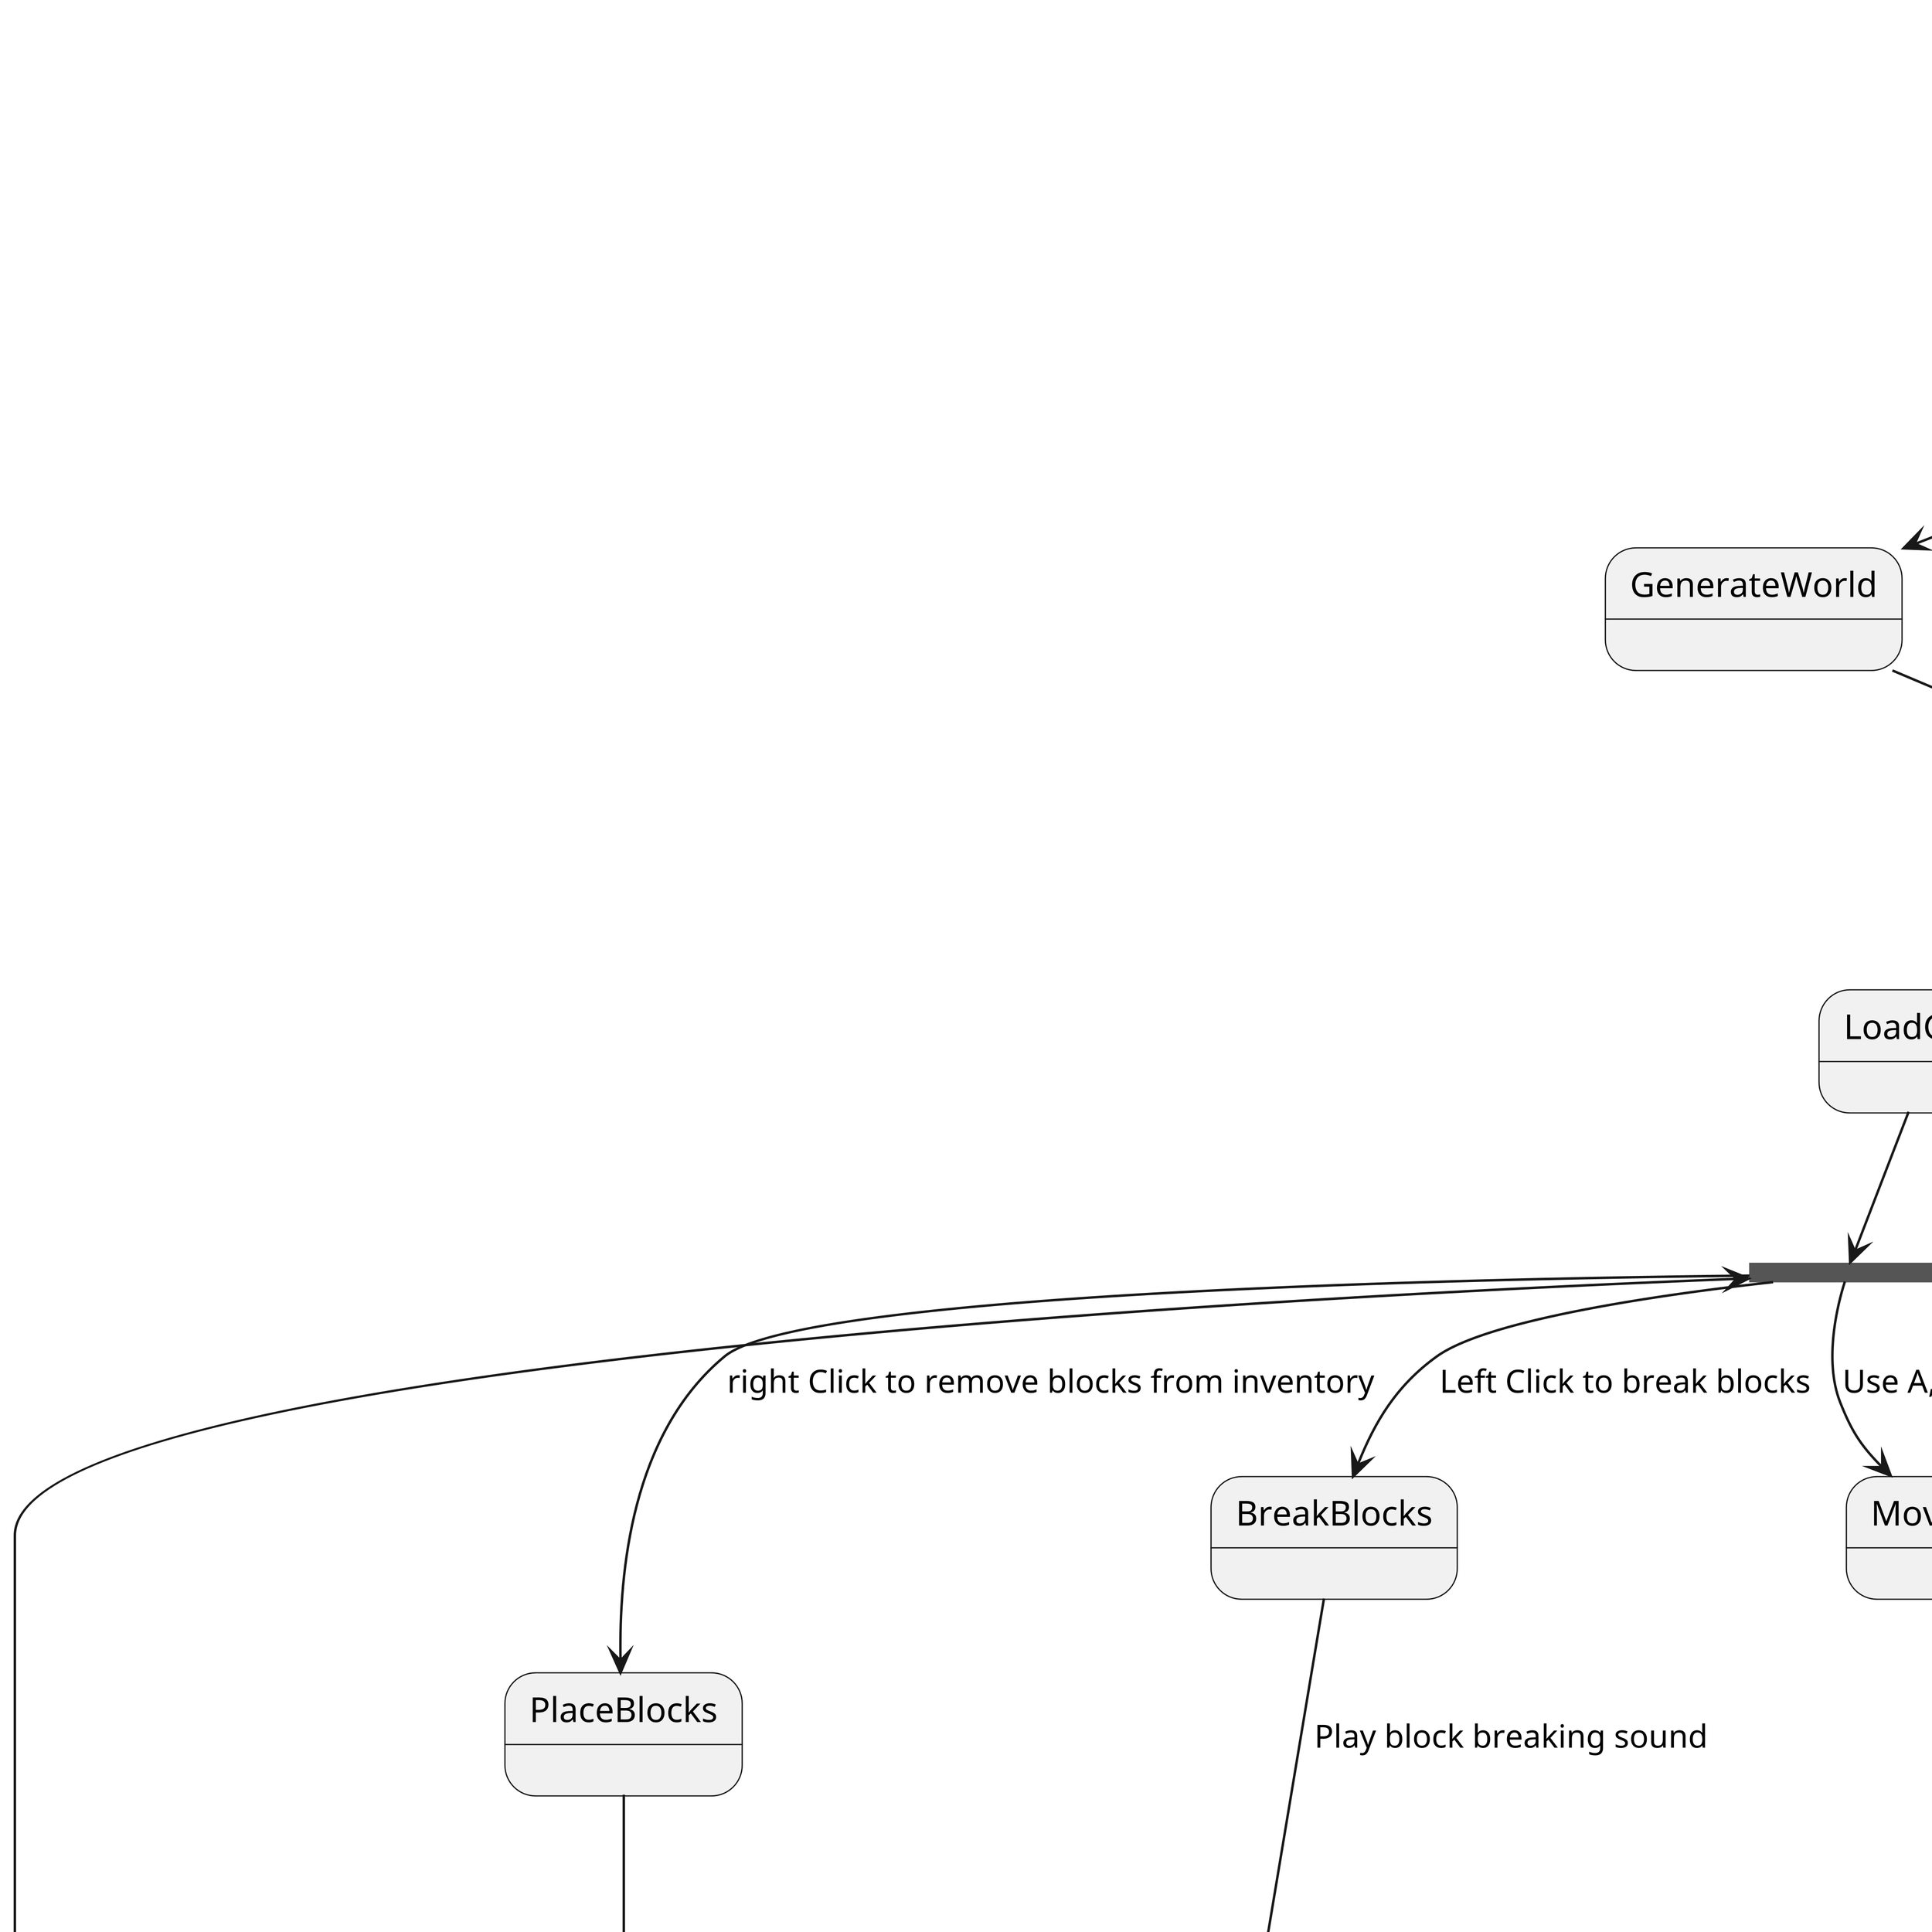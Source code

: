 @startuml state

skinparam dpi 500

state fork_startScreen <<fork>>
state fork_beginGame <<fork>>
state fork_pause <<fork>>
state fork_craft <<fork>>
state movement_fork <<fork>>
state join_inventory <<join>>
state join_loadGame <<join>>

[*] --> StartScreen : Start
StartScreen --> fork_startScreen
fork_startScreen --> BeginGame : Click Begin Game Button
fork_startScreen --> ExitGame : Click Exit Game Button
fork_startScreen --> Options : Click Question Mark Button
BeginGame --> GenerateWorld
BeginGame --> LoadPlayer
BeginGame --> LoadTextures
BeginGame --> LoadCamera
BeginGame --> LoadSounds

GenerateWorld --> join_loadGame
LoadSounds --> join_loadGame
LoadPlayer --> join_loadGame
LoadTextures --> join_loadGame
LoadCamera --> join_loadGame
join_loadGame --> LoadGame 
LoadGame --> fork_beginGame

UpdateWorld --> fork_beginGame : Update the way the world looks


fork_beginGame --> MovePlayer : Use A, D and SpaceBar keys to move the player
MovePlayer --> MovementSound
MovementSound --> movement_fork
movement_fork --> UpdateWorld
movement_fork --> GenerateNewChunk
GenerateNewChunk --> UpdateWorld

fork_beginGame --> BreakBlocks : Left Click to break blocks
BreakBlocks --> BreakBlockSound : Play block breaking sound
BreakBlockSound --> AddInventory : Add the blocks to the inventory

fork_beginGame --> PlaceBlocks : right Click to remove blocks from inventory
PlaceBlocks --> RemoveInventory : Remove Blocks from inventory

movement_fork --> CraftMenu : Open Craft Menu if near crafting table
CraftMenu --> fork_craft
fork_craft --> CanCraft : Able to Craft new Tool
fork_craft --> CannotCraft : Not able to Craft new tool
CanCraft --> RemoveInventory : Remove Blocks needed 
CanCraft --> AddInventory : Add new Tool to inventory
CannotCraft --> CraftMenu
CraftMenu --> UpdateWorld : Press ESC key to exit crafting menu

RemoveInventory --> join_inventory
AddInventory --> join_inventory
join_inventory --> UpdateInventory 

UpdateInventory --> UpdateWorld
fork_beginGame --> PauseMenu : Press P to pause the game


PauseMenu --> fork_pause
fork_pause --> Continue : press C to continue
Continue --> fork_beginGame
fork_pause --> ExitGame : Press Q to exit the game
Options --> StartScreen : Press ESC key
ExitGame --> [*] : end game
@enduml 